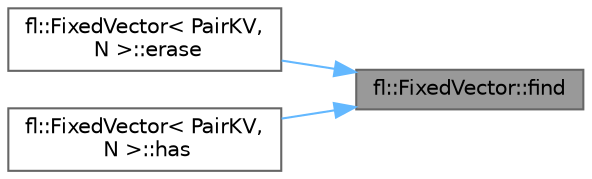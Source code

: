 digraph "fl::FixedVector::find"
{
 // LATEX_PDF_SIZE
  bgcolor="transparent";
  edge [fontname=Helvetica,fontsize=10,labelfontname=Helvetica,labelfontsize=10];
  node [fontname=Helvetica,fontsize=10,shape=box,height=0.2,width=0.4];
  rankdir="RL";
  Node1 [id="Node000001",label="fl::FixedVector::find",height=0.2,width=0.4,color="gray40", fillcolor="grey60", style="filled", fontcolor="black",tooltip=" "];
  Node1 -> Node2 [id="edge1_Node000001_Node000002",dir="back",color="steelblue1",style="solid",tooltip=" "];
  Node2 [id="Node000002",label="fl::FixedVector\< PairKV,\l N \>::erase",height=0.2,width=0.4,color="grey40", fillcolor="white", style="filled",URL="$d3/d73/classfl_1_1_fixed_vector_a9c810e60da5a65bd52f663481e3448f8.html#a9c810e60da5a65bd52f663481e3448f8",tooltip=" "];
  Node1 -> Node3 [id="edge2_Node000001_Node000003",dir="back",color="steelblue1",style="solid",tooltip=" "];
  Node3 [id="Node000003",label="fl::FixedVector\< PairKV,\l N \>::has",height=0.2,width=0.4,color="grey40", fillcolor="white", style="filled",URL="$d3/d73/classfl_1_1_fixed_vector_a852557bd96bddce07ddfcb63ba9bb52c.html#a852557bd96bddce07ddfcb63ba9bb52c",tooltip=" "];
}
